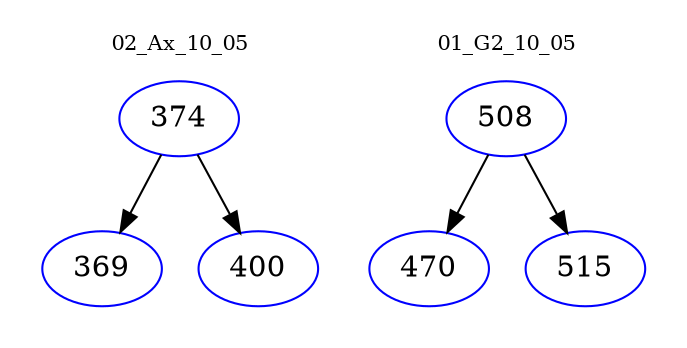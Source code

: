 digraph{
subgraph cluster_0 {
color = white
label = "02_Ax_10_05";
fontsize=10;
T0_374 [label="374", color="blue"]
T0_374 -> T0_369 [color="black"]
T0_369 [label="369", color="blue"]
T0_374 -> T0_400 [color="black"]
T0_400 [label="400", color="blue"]
}
subgraph cluster_1 {
color = white
label = "01_G2_10_05";
fontsize=10;
T1_508 [label="508", color="blue"]
T1_508 -> T1_470 [color="black"]
T1_470 [label="470", color="blue"]
T1_508 -> T1_515 [color="black"]
T1_515 [label="515", color="blue"]
}
}
